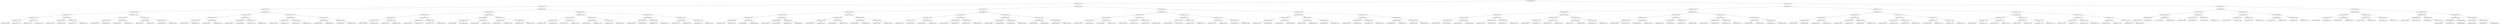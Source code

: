 digraph G{
99108154 [label="Node{data=[4992, 4992]}"]
99108154 -> 505653325
505653325 [label="Node{data=[3578, 3578]}"]
505653325 -> 461929495
461929495 [label="Node{data=[3065, 3065]}"]
461929495 -> 39646994
39646994 [label="Node{data=[2952, 2952]}"]
39646994 -> 1171960822
1171960822 [label="Node{data=[2822, 2822]}"]
1171960822 -> 1186466496
1186466496 [label="Node{data=[2779, 2779]}"]
1186466496 -> 512278212
512278212 [label="Node{data=[2775, 2775]}"]
512278212 -> 2064199264
2064199264 [label="Node{data=[2773, 2773]}"]
2064199264 -> 1801222132
1801222132 [label="Node{data=[2758, 2758]}"]
2064199264 -> 1840549461
1840549461 [label="Node{data=[2774, 2774]}"]
512278212 -> 907113401
907113401 [label="Node{data=[2777, 2777]}"]
907113401 -> 81338677
81338677 [label="Node{data=[2776, 2776]}"]
907113401 -> 204604813
204604813 [label="Node{data=[2778, 2778]}"]
1186466496 -> 1170076792
1170076792 [label="Node{data=[2783, 2783]}"]
1170076792 -> 2022497229
2022497229 [label="Node{data=[2781, 2781]}"]
2022497229 -> 890342752
890342752 [label="Node{data=[2780, 2780]}"]
2022497229 -> 689174562
689174562 [label="Node{data=[2782, 2782]}"]
1170076792 -> 52942668
52942668 [label="Node{data=[2785, 2785]}"]
52942668 -> 493565526
493565526 [label="Node{data=[2784, 2784]}"]
52942668 -> 615039510
615039510 [label="Node{data=[2821, 2821]}"]
1171960822 -> 315419721
315419721 [label="Node{data=[2944, 2944]}"]
315419721 -> 795657451
795657451 [label="Node{data=[2940, 2940]}"]
795657451 -> 1810996950
1810996950 [label="Node{data=[2824, 2824]}"]
1810996950 -> 162224588
162224588 [label="Node{data=[2823, 2823]}"]
1810996950 -> 2087731732
2087731732 [label="Node{data=[2909, 2909]}"]
795657451 -> 896699117
896699117 [label="Node{data=[2942, 2942]}"]
896699117 -> 1385346491
1385346491 [label="Node{data=[2941, 2941]}"]
896699117 -> 19194652
19194652 [label="Node{data=[2943, 2943]}"]
315419721 -> 2134536654
2134536654 [label="Node{data=[2948, 2948]}"]
2134536654 -> 1581164838
1581164838 [label="Node{data=[2946, 2946]}"]
1581164838 -> 432463927
432463927 [label="Node{data=[2945, 2945]}"]
1581164838 -> 1063050256
1063050256 [label="Node{data=[2947, 2947]}"]
2134536654 -> 331644468
331644468 [label="Node{data=[2950, 2950]}"]
331644468 -> 949519091
949519091 [label="Node{data=[2949, 2949]}"]
331644468 -> 376507023
376507023 [label="Node{data=[2951, 2951]}"]
39646994 -> 1335162893
1335162893 [label="Node{data=[2974, 2974]}"]
1335162893 -> 2131823125
2131823125 [label="Node{data=[2966, 2966]}"]
2131823125 -> 65179678
65179678 [label="Node{data=[2956, 2956]}"]
65179678 -> 500811679
500811679 [label="Node{data=[2954, 2954]}"]
500811679 -> 1977942201
1977942201 [label="Node{data=[2953, 2953]}"]
500811679 -> 39054770
39054770 [label="Node{data=[2955, 2955]}"]
65179678 -> 354877318
354877318 [label="Node{data=[2958, 2958]}"]
354877318 -> 1175467906
1175467906 [label="Node{data=[2957, 2957]}"]
354877318 -> 464328497
464328497 [label="Node{data=[2965, 2965]}"]
2131823125 -> 109991819
109991819 [label="Node{data=[2970, 2970]}"]
109991819 -> 620118547
620118547 [label="Node{data=[2968, 2968]}"]
620118547 -> 1671290152
1671290152 [label="Node{data=[2967, 2967]}"]
620118547 -> 284842741
284842741 [label="Node{data=[2969, 2969]}"]
109991819 -> 1690068334
1690068334 [label="Node{data=[2972, 2972]}"]
1690068334 -> 1917605168
1917605168 [label="Node{data=[2971, 2971]}"]
1690068334 -> 2142614220
2142614220 [label="Node{data=[2973, 2973]}"]
1335162893 -> 1029337661
1029337661 [label="Node{data=[3057, 3057]}"]
1029337661 -> 977991661
977991661 [label="Node{data=[2982, 2982]}"]
977991661 -> 717213761
717213761 [label="Node{data=[2976, 2976]}"]
717213761 -> 2026779656
2026779656 [label="Node{data=[2975, 2975]}"]
717213761 -> 384531126
384531126 [label="Node{data=[2977, 2977]}"]
977991661 -> 2079527449
2079527449 [label="Node{data=[3035, 3035]}"]
2079527449 -> 798681342
798681342 [label="Node{data=[3028, 3028]}"]
2079527449 -> 645785457
645785457 [label="Node{data=[3056, 3056]}"]
1029337661 -> 1796085698
1796085698 [label="Node{data=[3061, 3061]}"]
1796085698 -> 135177056
135177056 [label="Node{data=[3059, 3059]}"]
135177056 -> 1890281351
1890281351 [label="Node{data=[3058, 3058]}"]
135177056 -> 958677132
958677132 [label="Node{data=[3060, 3060]}"]
1796085698 -> 579854445
579854445 [label="Node{data=[3063, 3063]}"]
579854445 -> 1608991487
1608991487 [label="Node{data=[3062, 3062]}"]
579854445 -> 1952158171
1952158171 [label="Node{data=[3064, 3064]}"]
461929495 -> 1876987900
1876987900 [label="Node{data=[3506, 3506]}"]
1876987900 -> 850495205
850495205 [label="Node{data=[3082, 3082]}"]
850495205 -> 1470421750
1470421750 [label="Node{data=[3074, 3074]}"]
1470421750 -> 2136558736
2136558736 [label="Node{data=[3069, 3069]}"]
2136558736 -> 346928104
346928104 [label="Node{data=[3067, 3067]}"]
346928104 -> 706058550
706058550 [label="Node{data=[3066, 3066]}"]
346928104 -> 1528268264
1528268264 [label="Node{data=[3068, 3068]}"]
2136558736 -> 1855946710
1855946710 [label="Node{data=[3072, 3072]}"]
1855946710 -> 399811358
399811358 [label="Node{data=[3071, 3071]}"]
1855946710 -> 294536443
294536443 [label="Node{data=[3073, 3073]}"]
1470421750 -> 1985068007
1985068007 [label="Node{data=[3078, 3078]}"]
1985068007 -> 1663372084
1663372084 [label="Node{data=[3076, 3076]}"]
1663372084 -> 1373341725
1373341725 [label="Node{data=[3075, 3075]}"]
1663372084 -> 840017729
840017729 [label="Node{data=[3077, 3077]}"]
1985068007 -> 1239727207
1239727207 [label="Node{data=[3080, 3080]}"]
1239727207 -> 39023300
39023300 [label="Node{data=[3079, 3079]}"]
1239727207 -> 264604147
264604147 [label="Node{data=[3081, 3081]}"]
850495205 -> 819006693
819006693 [label="Node{data=[3090, 3090]}"]
819006693 -> 1547340060
1547340060 [label="Node{data=[3086, 3086]}"]
1547340060 -> 1164313869
1164313869 [label="Node{data=[3084, 3084]}"]
1164313869 -> 1724880451
1724880451 [label="Node{data=[3083, 3083]}"]
1164313869 -> 1589708891
1589708891 [label="Node{data=[3085, 3085]}"]
1547340060 -> 1455098102
1455098102 [label="Node{data=[3088, 3088]}"]
1455098102 -> 595603777
595603777 [label="Node{data=[3087, 3087]}"]
1455098102 -> 971495164
971495164 [label="Node{data=[3089, 3089]}"]
819006693 -> 1873973835
1873973835 [label="Node{data=[3502, 3502]}"]
1873973835 -> 1631640563
1631640563 [label="Node{data=[3436, 3436]}"]
1631640563 -> 1139336355
1139336355 [label="Node{data=[3091, 3091]}"]
1631640563 -> 1145018900
1145018900 [label="Node{data=[3466, 3466]}"]
1873973835 -> 1071937554
1071937554 [label="Node{data=[3504, 3504]}"]
1071937554 -> 1478275934
1478275934 [label="Node{data=[3503, 3503]}"]
1071937554 -> 1549113602
1549113602 [label="Node{data=[3505, 3505]}"]
1876987900 -> 1677871014
1677871014 [label="Node{data=[3562, 3562]}"]
1677871014 -> 2025494492
2025494492 [label="Node{data=[3514, 3514]}"]
2025494492 -> 1157717462
1157717462 [label="Node{data=[3510, 3510]}"]
1157717462 -> 896287229
896287229 [label="Node{data=[3508, 3508]}"]
896287229 -> 1134894977
1134894977 [label="Node{data=[3507, 3507]}"]
896287229 -> 1863148638
1863148638 [label="Node{data=[3509, 3509]}"]
1157717462 -> 548240260
548240260 [label="Node{data=[3512, 3512]}"]
548240260 -> 1998169541
1998169541 [label="Node{data=[3511, 3511]}"]
548240260 -> 472638896
472638896 [label="Node{data=[3513, 3513]}"]
2025494492 -> 411065855
411065855 [label="Node{data=[3518, 3518]}"]
411065855 -> 1396335664
1396335664 [label="Node{data=[3516, 3516]}"]
1396335664 -> 1773655071
1773655071 [label="Node{data=[3515, 3515]}"]
1396335664 -> 720546556
720546556 [label="Node{data=[3517, 3517]}"]
411065855 -> 805795320
805795320 [label="Node{data=[3531, 3531]}"]
805795320 -> 815565868
815565868 [label="Node{data=[3519, 3519]}"]
805795320 -> 1742512396
1742512396 [label="Node{data=[3561, 3561]}"]
1677871014 -> 1481003585
1481003585 [label="Node{data=[3570, 3570]}"]
1481003585 -> 1407538180
1407538180 [label="Node{data=[3566, 3566]}"]
1407538180 -> 122445752
122445752 [label="Node{data=[3564, 3564]}"]
122445752 -> 94001820
94001820 [label="Node{data=[3563, 3563]}"]
122445752 -> 1873069108
1873069108 [label="Node{data=[3565, 3565]}"]
1407538180 -> 370735280
370735280 [label="Node{data=[3568, 3568]}"]
370735280 -> 1934410836
1934410836 [label="Node{data=[3567, 3567]}"]
370735280 -> 609566235
609566235 [label="Node{data=[3569, 3569]}"]
1481003585 -> 1838799809
1838799809 [label="Node{data=[3574, 3574]}"]
1838799809 -> 1008038842
1008038842 [label="Node{data=[3572, 3572]}"]
1008038842 -> 695107080
695107080 [label="Node{data=[3571, 3571]}"]
1008038842 -> 608581848
608581848 [label="Node{data=[3573, 3573]}"]
1838799809 -> 128104514
128104514 [label="Node{data=[3576, 3576]}"]
128104514 -> 280859567
280859567 [label="Node{data=[3575, 3575]}"]
128104514 -> 1249452430
1249452430 [label="Node{data=[3577, 3577]}"]
505653325 -> 1600930017
1600930017 [label="Node{data=[3901, 3901]}"]
1600930017 -> 1293845478
1293845478 [label="Node{data=[3610, 3610]}"]
1293845478 -> 826425601
826425601 [label="Node{data=[3594, 3594]}"]
826425601 -> 842294262
842294262 [label="Node{data=[3586, 3586]}"]
842294262 -> 258098713
258098713 [label="Node{data=[3582, 3582]}"]
258098713 -> 920319392
920319392 [label="Node{data=[3580, 3580]}"]
920319392 -> 364109875
364109875 [label="Node{data=[3579, 3579]}"]
920319392 -> 67701408
67701408 [label="Node{data=[3581, 3581]}"]
258098713 -> 424072886
424072886 [label="Node{data=[3584, 3584]}"]
424072886 -> 2018531275
2018531275 [label="Node{data=[3583, 3583]}"]
424072886 -> 1927844490
1927844490 [label="Node{data=[3585, 3585]}"]
842294262 -> 1056492157
1056492157 [label="Node{data=[3590, 3590]}"]
1056492157 -> 287594610
287594610 [label="Node{data=[3588, 3588]}"]
287594610 -> 1798355858
1798355858 [label="Node{data=[3587, 3587]}"]
287594610 -> 1568282812
1568282812 [label="Node{data=[3589, 3589]}"]
1056492157 -> 623479372
623479372 [label="Node{data=[3592, 3592]}"]
623479372 -> 385720659
385720659 [label="Node{data=[3591, 3591]}"]
623479372 -> 2021614645
2021614645 [label="Node{data=[3593, 3593]}"]
826425601 -> 1976380542
1976380542 [label="Node{data=[3602, 3602]}"]
1976380542 -> 484422497
484422497 [label="Node{data=[3598, 3598]}"]
484422497 -> 1741913744
1741913744 [label="Node{data=[3596, 3596]}"]
1741913744 -> 1678700691
1678700691 [label="Node{data=[3595, 3595]}"]
1741913744 -> 2025623216
2025623216 [label="Node{data=[3597, 3597]}"]
484422497 -> 421101181
421101181 [label="Node{data=[3600, 3600]}"]
421101181 -> 1698870320
1698870320 [label="Node{data=[3599, 3599]}"]
421101181 -> 1994082915
1994082915 [label="Node{data=[3601, 3601]}"]
1976380542 -> 1787728646
1787728646 [label="Node{data=[3606, 3606]}"]
1787728646 -> 943121084
943121084 [label="Node{data=[3604, 3604]}"]
943121084 -> 1210397374
1210397374 [label="Node{data=[3603, 3603]}"]
943121084 -> 1686237579
1686237579 [label="Node{data=[3605, 3605]}"]
1787728646 -> 2055821502
2055821502 [label="Node{data=[3608, 3608]}"]
2055821502 -> 1965385297
1965385297 [label="Node{data=[3607, 3607]}"]
2055821502 -> 343153289
343153289 [label="Node{data=[3609, 3609]}"]
1293845478 -> 2140318757
2140318757 [label="Node{data=[3694, 3694]}"]
2140318757 -> 1332627393
1332627393 [label="Node{data=[3618, 3618]}"]
1332627393 -> 287811475
287811475 [label="Node{data=[3614, 3614]}"]
287811475 -> 632506220
632506220 [label="Node{data=[3612, 3612]}"]
632506220 -> 1336550523
1336550523 [label="Node{data=[3611, 3611]}"]
632506220 -> 1917268480
1917268480 [label="Node{data=[3613, 3613]}"]
287811475 -> 1592789220
1592789220 [label="Node{data=[3616, 3616]}"]
1592789220 -> 1632087153
1632087153 [label="Node{data=[3615, 3615]}"]
1592789220 -> 2144392670
2144392670 [label="Node{data=[3617, 3617]}"]
1332627393 -> 885800726
885800726 [label="Node{data=[3622, 3622]}"]
885800726 -> 1789244995
1789244995 [label="Node{data=[3620, 3620]}"]
1789244995 -> 920501058
920501058 [label="Node{data=[3619, 3619]}"]
1789244995 -> 1331357282
1331357282 [label="Node{data=[3621, 3621]}"]
885800726 -> 448480272
448480272 [label="Node{data=[3659, 3659]}"]
448480272 -> 1575747242
1575747242 [label="Node{data=[3623, 3623]}"]
448480272 -> 104290814
104290814 [label="Node{data=[3666, 3666]}"]
2140318757 -> 507958956
507958956 [label="Node{data=[3893, 3893]}"]
507958956 -> 1578998448
1578998448 [label="Node{data=[3889, 3889]}"]
1578998448 -> 1543577975
1543577975 [label="Node{data=[3836, 3836]}"]
1543577975 -> 1623554976
1623554976 [label="Node{data=[3819, 3819]}"]
1543577975 -> 1218327202
1218327202 [label="Node{data=[3888, 3888]}"]
1578998448 -> 2061826331
2061826331 [label="Node{data=[3891, 3891]}"]
2061826331 -> 800810409
800810409 [label="Node{data=[3890, 3890]}"]
2061826331 -> 1692926853
1692926853 [label="Node{data=[3892, 3892]}"]
507958956 -> 1574577816
1574577816 [label="Node{data=[3897, 3897]}"]
1574577816 -> 11214873
11214873 [label="Node{data=[3895, 3895]}"]
11214873 -> 1959369608
1959369608 [label="Node{data=[3894, 3894]}"]
11214873 -> 1343838911
1343838911 [label="Node{data=[3896, 3896]}"]
1574577816 -> 1551583426
1551583426 [label="Node{data=[3899, 3899]}"]
1551583426 -> 92864700
92864700 [label="Node{data=[3898, 3898]}"]
1551583426 -> 1025822302
1025822302 [label="Node{data=[3900, 3900]}"]
1600930017 -> 670218215
670218215 [label="Node{data=[4894, 4894]}"]
670218215 -> 558483075
558483075 [label="Node{data=[4785, 4785]}"]
558483075 -> 1820897014
1820897014 [label="Node{data=[4543, 4543]}"]
1820897014 -> 2001062663
2001062663 [label="Node{data=[3905, 3905]}"]
2001062663 -> 1161435015
1161435015 [label="Node{data=[3903, 3903]}"]
1161435015 -> 707308669
707308669 [label="Node{data=[3902, 3902]}"]
1161435015 -> 67000528
67000528 [label="Node{data=[3904, 3904]}"]
2001062663 -> 1513793115
1513793115 [label="Node{data=[3907, 3907]}"]
1513793115 -> 1336476852
1336476852 [label="Node{data=[3906, 3906]}"]
1513793115 -> 537723512
537723512 [label="Node{data=[4147, 4147]}"]
1820897014 -> 1363474033
1363474033 [label="Node{data=[4781, 4781]}"]
1363474033 -> 1589877372
1589877372 [label="Node{data=[4762, 4762]}"]
1589877372 -> 1497938356
1497938356 [label="Node{data=[4581, 4581]}"]
1589877372 -> 295595559
295595559 [label="Node{data=[4780, 4780]}"]
1363474033 -> 1738536219
1738536219 [label="Node{data=[4783, 4783]}"]
1738536219 -> 634229742
634229742 [label="Node{data=[4782, 4782]}"]
1738536219 -> 961809402
961809402 [label="Node{data=[4784, 4784]}"]
558483075 -> 1540994465
1540994465 [label="Node{data=[4793, 4793]}"]
1540994465 -> 1131848940
1131848940 [label="Node{data=[4789, 4789]}"]
1131848940 -> 174919055
174919055 [label="Node{data=[4787, 4787]}"]
174919055 -> 335531235
335531235 [label="Node{data=[4786, 4786]}"]
174919055 -> 85788544
85788544 [label="Node{data=[4788, 4788]}"]
1131848940 -> 1933214219
1933214219 [label="Node{data=[4791, 4791]}"]
1933214219 -> 299493526
299493526 [label="Node{data=[4790, 4790]}"]
1933214219 -> 2091689626
2091689626 [label="Node{data=[4792, 4792]}"]
1540994465 -> 299933576
299933576 [label="Node{data=[4797, 4797]}"]
299933576 -> 921533797
921533797 [label="Node{data=[4795, 4795]}"]
921533797 -> 1756278390
1756278390 [label="Node{data=[4794, 4794]}"]
921533797 -> 1907314063
1907314063 [label="Node{data=[4796, 4796]}"]
299933576 -> 1680249069
1680249069 [label="Node{data=[4799, 4799]}"]
1680249069 -> 972935001
972935001 [label="Node{data=[4798, 4798]}"]
1680249069 -> 607984398
607984398 [label="Node{data=[4831, 4831]}"]
670218215 -> 796260659
796260659 [label="Node{data=[4948, 4948]}"]
796260659 -> 2139399624
2139399624 [label="Node{data=[4940, 4940]}"]
2139399624 -> 676604518
676604518 [label="Node{data=[4936, 4936]}"]
676604518 -> 1694343433
1694343433 [label="Node{data=[4934, 4934]}"]
1694343433 -> 1690398916
1690398916 [label="Node{data=[4911, 4911]}"]
1694343433 -> 1043407729
1043407729 [label="Node{data=[4935, 4935]}"]
676604518 -> 935274955
935274955 [label="Node{data=[4938, 4938]}"]
935274955 -> 1052980188
1052980188 [label="Node{data=[4937, 4937]}"]
935274955 -> 1365980048
1365980048 [label="Node{data=[4939, 4939]}"]
2139399624 -> 1719056487
1719056487 [label="Node{data=[4944, 4944]}"]
1719056487 -> 675886099
675886099 [label="Node{data=[4942, 4942]}"]
675886099 -> 263434005
263434005 [label="Node{data=[4941, 4941]}"]
675886099 -> 122481344
122481344 [label="Node{data=[4943, 4943]}"]
1719056487 -> 1412095950
1412095950 [label="Node{data=[4946, 4946]}"]
1412095950 -> 891453684
891453684 [label="Node{data=[4945, 4945]}"]
1412095950 -> 662391362
662391362 [label="Node{data=[4947, 4947]}"]
796260659 -> 1191292551
1191292551 [label="Node{data=[4984, 4984]}"]
1191292551 -> 1163382022
1163382022 [label="Node{data=[4952, 4952]}"]
1163382022 -> 1683210360
1683210360 [label="Node{data=[4950, 4950]}"]
1683210360 -> 419938282
419938282 [label="Node{data=[4949, 4949]}"]
1683210360 -> 1404592091
1404592091 [label="Node{data=[4951, 4951]}"]
1163382022 -> 679249751
679249751 [label="Node{data=[4982, 4982]}"]
679249751 -> 1389810208
1389810208 [label="Node{data=[4981, 4981]}"]
679249751 -> 1980424063
1980424063 [label="Node{data=[4983, 4983]}"]
1191292551 -> 1734148322
1734148322 [label="Node{data=[4988, 4988]}"]
1734148322 -> 735536481
735536481 [label="Node{data=[4986, 4986]}"]
735536481 -> 1341453801
1341453801 [label="Node{data=[4985, 4985]}"]
735536481 -> 1873095247
1873095247 [label="Node{data=[4987, 4987]}"]
1734148322 -> 1626373449
1626373449 [label="Node{data=[4990, 4990]}"]
1626373449 -> 1889333339
1889333339 [label="Node{data=[4989, 4989]}"]
1626373449 -> 405739548
405739548 [label="Node{data=[4991, 4991]}"]
99108154 -> 1579068932
1579068932 [label="Node{data=[5279, 5279]}"]
1579068932 -> 1030195899
1030195899 [label="Node{data=[5056, 5056]}"]
1030195899 -> 720288612
720288612 [label="Node{data=[5024, 5024]}"]
720288612 -> 1256307165
1256307165 [label="Node{data=[5008, 5008]}"]
1256307165 -> 1629769739
1629769739 [label="Node{data=[5000, 5000]}"]
1629769739 -> 1612131526
1612131526 [label="Node{data=[4996, 4996]}"]
1612131526 -> 1073585723
1073585723 [label="Node{data=[4994, 4994]}"]
1073585723 -> 2023089992
2023089992 [label="Node{data=[4993, 4993]}"]
1073585723 -> 1005732953
1005732953 [label="Node{data=[4995, 4995]}"]
1612131526 -> 1658470141
1658470141 [label="Node{data=[4998, 4998]}"]
1658470141 -> 822438107
822438107 [label="Node{data=[4997, 4997]}"]
1658470141 -> 1719494164
1719494164 [label="Node{data=[4999, 4999]}"]
1629769739 -> 1334060558
1334060558 [label="Node{data=[5004, 5004]}"]
1334060558 -> 2090517717
2090517717 [label="Node{data=[5002, 5002]}"]
2090517717 -> 1724065837
1724065837 [label="Node{data=[5001, 5001]}"]
2090517717 -> 1803796263
1803796263 [label="Node{data=[5003, 5003]}"]
1334060558 -> 98123791
98123791 [label="Node{data=[5006, 5006]}"]
98123791 -> 793743373
793743373 [label="Node{data=[5005, 5005]}"]
98123791 -> 1345476489
1345476489 [label="Node{data=[5007, 5007]}"]
1256307165 -> 650031151
650031151 [label="Node{data=[5016, 5016]}"]
650031151 -> 1772639695
1772639695 [label="Node{data=[5012, 5012]}"]
1772639695 -> 976518927
976518927 [label="Node{data=[5010, 5010]}"]
976518927 -> 2029582815
2029582815 [label="Node{data=[5009, 5009]}"]
976518927 -> 722735399
722735399 [label="Node{data=[5011, 5011]}"]
1772639695 -> 12140455
12140455 [label="Node{data=[5014, 5014]}"]
12140455 -> 426566840
426566840 [label="Node{data=[5013, 5013]}"]
12140455 -> 644202571
644202571 [label="Node{data=[5015, 5015]}"]
650031151 -> 762536073
762536073 [label="Node{data=[5020, 5020]}"]
762536073 -> 1685988999
1685988999 [label="Node{data=[5018, 5018]}"]
1685988999 -> 449398676
449398676 [label="Node{data=[5017, 5017]}"]
1685988999 -> 304524062
304524062 [label="Node{data=[5019, 5019]}"]
762536073 -> 619181819
619181819 [label="Node{data=[5022, 5022]}"]
619181819 -> 825800446
825800446 [label="Node{data=[5021, 5021]}"]
619181819 -> 1629332138
1629332138 [label="Node{data=[5023, 5023]}"]
720288612 -> 1178901452
1178901452 [label="Node{data=[5040, 5040]}"]
1178901452 -> 1569717713
1569717713 [label="Node{data=[5032, 5032]}"]
1569717713 -> 703872984
703872984 [label="Node{data=[5028, 5028]}"]
703872984 -> 636539070
636539070 [label="Node{data=[5026, 5026]}"]
636539070 -> 1200137527
1200137527 [label="Node{data=[5025, 5025]}"]
636539070 -> 1707850082
1707850082 [label="Node{data=[5027, 5027]}"]
703872984 -> 1841905916
1841905916 [label="Node{data=[5030, 5030]}"]
1841905916 -> 1319049435
1319049435 [label="Node{data=[5029, 5029]}"]
1841905916 -> 1279044898
1279044898 [label="Node{data=[5031, 5031]}"]
1569717713 -> 1946422638
1946422638 [label="Node{data=[5036, 5036]}"]
1946422638 -> 1408069042
1408069042 [label="Node{data=[5034, 5034]}"]
1408069042 -> 1694695124
1694695124 [label="Node{data=[5033, 5033]}"]
1408069042 -> 1291717355
1291717355 [label="Node{data=[5035, 5035]}"]
1946422638 -> 415568231
415568231 [label="Node{data=[5038, 5038]}"]
415568231 -> 545091376
545091376 [label="Node{data=[5037, 5037]}"]
415568231 -> 1383842229
1383842229 [label="Node{data=[5039, 5039]}"]
1178901452 -> 1852710979
1852710979 [label="Node{data=[5048, 5048]}"]
1852710979 -> 1578126016
1578126016 [label="Node{data=[5044, 5044]}"]
1578126016 -> 366979805
366979805 [label="Node{data=[5042, 5042]}"]
366979805 -> 430286778
430286778 [label="Node{data=[5041, 5041]}"]
366979805 -> 114745589
114745589 [label="Node{data=[5043, 5043]}"]
1578126016 -> 1514994853
1514994853 [label="Node{data=[5046, 5046]}"]
1514994853 -> 850214003
850214003 [label="Node{data=[5045, 5045]}"]
1514994853 -> 109172203
109172203 [label="Node{data=[5047, 5047]}"]
1852710979 -> 929127558
929127558 [label="Node{data=[5052, 5052]}"]
929127558 -> 183842587
183842587 [label="Node{data=[5050, 5050]}"]
183842587 -> 1373686930
1373686930 [label="Node{data=[5049, 5049]}"]
183842587 -> 1497789896
1497789896 [label="Node{data=[5051, 5051]}"]
929127558 -> 1686017802
1686017802 [label="Node{data=[5054, 5054]}"]
1686017802 -> 1192241521
1192241521 [label="Node{data=[5053, 5053]}"]
1686017802 -> 272886109
272886109 [label="Node{data=[5055, 5055]}"]
1030195899 -> 2059482792
2059482792 [label="Node{data=[5121, 5121]}"]
2059482792 -> 1779906621
1779906621 [label="Node{data=[5072, 5072]}"]
1779906621 -> 738906031
738906031 [label="Node{data=[5064, 5064]}"]
738906031 -> 588038770
588038770 [label="Node{data=[5060, 5060]}"]
588038770 -> 1342948557
1342948557 [label="Node{data=[5058, 5058]}"]
1342948557 -> 51300385
51300385 [label="Node{data=[5057, 5057]}"]
1342948557 -> 2030245976
2030245976 [label="Node{data=[5059, 5059]}"]
588038770 -> 1012484696
1012484696 [label="Node{data=[5062, 5062]}"]
1012484696 -> 846912690
846912690 [label="Node{data=[5061, 5061]}"]
1012484696 -> 1203782940
1203782940 [label="Node{data=[5063, 5063]}"]
738906031 -> 652235876
652235876 [label="Node{data=[5068, 5068]}"]
652235876 -> 1352515946
1352515946 [label="Node{data=[5066, 5066]}"]
1352515946 -> 879102087
879102087 [label="Node{data=[5065, 5065]}"]
1352515946 -> 1909150642
1909150642 [label="Node{data=[5067, 5067]}"]
652235876 -> 1428978331
1428978331 [label="Node{data=[5070, 5070]}"]
1428978331 -> 1803843525
1803843525 [label="Node{data=[5069, 5069]}"]
1428978331 -> 1864525826
1864525826 [label="Node{data=[5071, 5071]}"]
1779906621 -> 1155522711
1155522711 [label="Node{data=[5113, 5113]}"]
1155522711 -> 1913762357
1913762357 [label="Node{data=[5109, 5109]}"]
1913762357 -> 979622381
979622381 [label="Node{data=[5105, 5105]}"]
979622381 -> 1191036123
1191036123 [label="Node{data=[5073, 5073]}"]
979622381 -> 2107465675
2107465675 [label="Node{data=[5108, 5108]}"]
1913762357 -> 48417367
48417367 [label="Node{data=[5111, 5111]}"]
48417367 -> 644532055
644532055 [label="Node{data=[5110, 5110]}"]
48417367 -> 244913245
244913245 [label="Node{data=[5112, 5112]}"]
1155522711 -> 426598722
426598722 [label="Node{data=[5117, 5117]}"]
426598722 -> 222928970
222928970 [label="Node{data=[5115, 5115]}"]
222928970 -> 2112462539
2112462539 [label="Node{data=[5114, 5114]}"]
222928970 -> 999577303
999577303 [label="Node{data=[5116, 5116]}"]
426598722 -> 1233209238
1233209238 [label="Node{data=[5119, 5119]}"]
1233209238 -> 151713052
151713052 [label="Node{data=[5118, 5118]}"]
1233209238 -> 941899056
941899056 [label="Node{data=[5120, 5120]}"]
2059482792 -> 564127245
564127245 [label="Node{data=[5174, 5174]}"]
564127245 -> 1650567263
1650567263 [label="Node{data=[5166, 5166]}"]
1650567263 -> 1008538394
1008538394 [label="Node{data=[5125, 5125]}"]
1008538394 -> 625570836
625570836 [label="Node{data=[5123, 5123]}"]
625570836 -> 2067288382
2067288382 [label="Node{data=[5122, 5122]}"]
625570836 -> 343162198
343162198 [label="Node{data=[5124, 5124]}"]
1008538394 -> 1084582145
1084582145 [label="Node{data=[5140, 5140]}"]
1084582145 -> 773999829
773999829 [label="Node{data=[5126, 5126]}"]
1084582145 -> 397035918
397035918 [label="Node{data=[5164, 5164]}"]
1650567263 -> 570509472
570509472 [label="Node{data=[5170, 5170]}"]
570509472 -> 1225248896
1225248896 [label="Node{data=[5168, 5168]}"]
1225248896 -> 1979677073
1979677073 [label="Node{data=[5167, 5167]}"]
1225248896 -> 819771545
819771545 [label="Node{data=[5169, 5169]}"]
570509472 -> 405844586
405844586 [label="Node{data=[5172, 5172]}"]
405844586 -> 1875178044
1875178044 [label="Node{data=[5171, 5171]}"]
405844586 -> 1643720100
1643720100 [label="Node{data=[5173, 5173]}"]
564127245 -> 875846002
875846002 [label="Node{data=[5182, 5182]}"]
875846002 -> 696917628
696917628 [label="Node{data=[5178, 5178]}"]
696917628 -> 1628920931
1628920931 [label="Node{data=[5176, 5176]}"]
1628920931 -> 1235999208
1235999208 [label="Node{data=[5175, 5175]}"]
1628920931 -> 1606612582
1606612582 [label="Node{data=[5177, 5177]}"]
696917628 -> 650279452
650279452 [label="Node{data=[5180, 5180]}"]
650279452 -> 2104348387
2104348387 [label="Node{data=[5179, 5179]}"]
650279452 -> 1788755007
1788755007 [label="Node{data=[5181, 5181]}"]
875846002 -> 581408460
581408460 [label="Node{data=[5275, 5275]}"]
581408460 -> 394267166
394267166 [label="Node{data=[5273, 5273]}"]
394267166 -> 76141787
76141787 [label="Node{data=[5195, 5195]}"]
394267166 -> 535658417
535658417 [label="Node{data=[5274, 5274]}"]
581408460 -> 23235446
23235446 [label="Node{data=[5277, 5277]}"]
23235446 -> 371564990
371564990 [label="Node{data=[5276, 5276]}"]
23235446 -> 1556123821
1556123821 [label="Node{data=[5278, 5278]}"]
1579068932 -> 673479795
673479795 [label="Node{data=[5492, 5492]}"]
673479795 -> 1023961914
1023961914 [label="Node{data=[5295, 5295]}"]
1023961914 -> 110822772
110822772 [label="Node{data=[5287, 5287]}"]
110822772 -> 1585887474
1585887474 [label="Node{data=[5283, 5283]}"]
1585887474 -> 1439338677
1439338677 [label="Node{data=[5281, 5281]}"]
1439338677 -> 728064141
728064141 [label="Node{data=[5280, 5280]}"]
1439338677 -> 1963683888
1963683888 [label="Node{data=[5282, 5282]}"]
1585887474 -> 505481035
505481035 [label="Node{data=[5285, 5285]}"]
505481035 -> 535782146
535782146 [label="Node{data=[5284, 5284]}"]
505481035 -> 529402234
529402234 [label="Node{data=[5286, 5286]}"]
110822772 -> 833253451
833253451 [label="Node{data=[5291, 5291]}"]
833253451 -> 656876138
656876138 [label="Node{data=[5289, 5289]}"]
656876138 -> 1135911679
1135911679 [label="Node{data=[5288, 5288]}"]
656876138 -> 740210218
740210218 [label="Node{data=[5290, 5290]}"]
833253451 -> 1322562506
1322562506 [label="Node{data=[5293, 5293]}"]
1322562506 -> 1358883848
1358883848 [label="Node{data=[5292, 5292]}"]
1322562506 -> 918228914
918228914 [label="Node{data=[5294, 5294]}"]
1023961914 -> 1875722409
1875722409 [label="Node{data=[5303, 5303]}"]
1875722409 -> 82637945
82637945 [label="Node{data=[5299, 5299]}"]
82637945 -> 592827968
592827968 [label="Node{data=[5297, 5297]}"]
592827968 -> 1300077319
1300077319 [label="Node{data=[5296, 5296]}"]
592827968 -> 1211126281
1211126281 [label="Node{data=[5298, 5298]}"]
82637945 -> 731658314
731658314 [label="Node{data=[5301, 5301]}"]
731658314 -> 645270703
645270703 [label="Node{data=[5300, 5300]}"]
731658314 -> 124915397
124915397 [label="Node{data=[5302, 5302]}"]
1875722409 -> 1301849144
1301849144 [label="Node{data=[5488, 5488]}"]
1301849144 -> 118262697
118262697 [label="Node{data=[5446, 5446]}"]
118262697 -> 294251667
294251667 [label="Node{data=[5311, 5311]}"]
118262697 -> 110812225
110812225 [label="Node{data=[5464, 5464]}"]
1301849144 -> 237703630
237703630 [label="Node{data=[5490, 5490]}"]
237703630 -> 1830392417
1830392417 [label="Node{data=[5489, 5489]}"]
237703630 -> 858396197
858396197 [label="Node{data=[5491, 5491]}"]
673479795 -> 1661123797
1661123797 [label="Node{data=[5604, 5604]}"]
1661123797 -> 896627738
896627738 [label="Node{data=[5500, 5500]}"]
896627738 -> 349860431
349860431 [label="Node{data=[5496, 5496]}"]
349860431 -> 1998767567
1998767567 [label="Node{data=[5494, 5494]}"]
1998767567 -> 28322794
28322794 [label="Node{data=[5493, 5493]}"]
1998767567 -> 1063210594
1063210594 [label="Node{data=[5495, 5495]}"]
349860431 -> 2018515916
2018515916 [label="Node{data=[5498, 5498]}"]
2018515916 -> 431863220
431863220 [label="Node{data=[5497, 5497]}"]
2018515916 -> 424813074
424813074 [label="Node{data=[5499, 5499]}"]
896627738 -> 1547391748
1547391748 [label="Node{data=[5504, 5504]}"]
1547391748 -> 617458996
617458996 [label="Node{data=[5502, 5502]}"]
617458996 -> 1344908300
1344908300 [label="Node{data=[5501, 5501]}"]
617458996 -> 1491289769
1491289769 [label="Node{data=[5503, 5503]}"]
1547391748 -> 1590074818
1590074818 [label="Node{data=[5506, 5506]}"]
1590074818 -> 388706083
388706083 [label="Node{data=[5505, 5505]}"]
1590074818 -> 184530950
184530950 [label="Node{data=[5571, 5571]}"]
1661123797 -> 1214996990
1214996990 [label="Node{data=[9658, 9658]}"]
1214996990 -> 581553596
581553596 [label="Node{data=[5643, 5643]}"]
581553596 -> 1815461117
1815461117 [label="Node{data=[5606, 5606]}"]
1815461117 -> 469567221
469567221 [label="Node{data=[5605, 5605]}"]
1815461117 -> 143319269
143319269 [label="Node{data=[5607, 5607]}"]
581553596 -> 1688344677
1688344677 [label="Node{data=[9656, 9656]}"]
1688344677 -> 632394328
632394328 [label="Node{data=[9655, 9655]}"]
1688344677 -> 1443422901
1443422901 [label="Node{data=[9657, 9657]}"]
1214996990 -> 156941657
156941657 [label="Node{data=[9666, 9666]}"]
156941657 -> 2102390055
2102390055 [label="Node{data=[9662, 9662]}"]
2102390055 -> 1413845892
1413845892 [label="Node{data=[9660, 9660]}"]
1413845892 -> 1170853619
1170853619 [label="Node{data=[9659, 9659]}"]
1413845892 -> 430248806
430248806 [label="Node{data=[9661, 9661]}"]
2102390055 -> 461497248
461497248 [label="Node{data=[9664, 9664]}"]
461497248 -> 1663077095
1663077095 [label="Node{data=[9663, 9663]}"]
461497248 -> 1746234918
1746234918 [label="Node{data=[9665, 9665]}"]
156941657 -> 1494904417
1494904417 [label="Node{data=[9668, 9668]}"]
1494904417 -> 1301416449
1301416449 [label="Node{data=[9667, 9667]}"]
1494904417 -> 713217766
713217766 [label="Node{data=[9670, 9670]}"]
713217766 -> 1772485070
1772485070 [label="Node{data=[9669, 9669]}"]
713217766 -> 1673980925
1673980925 [label="Node{data=[9688, 9688]}"]
}